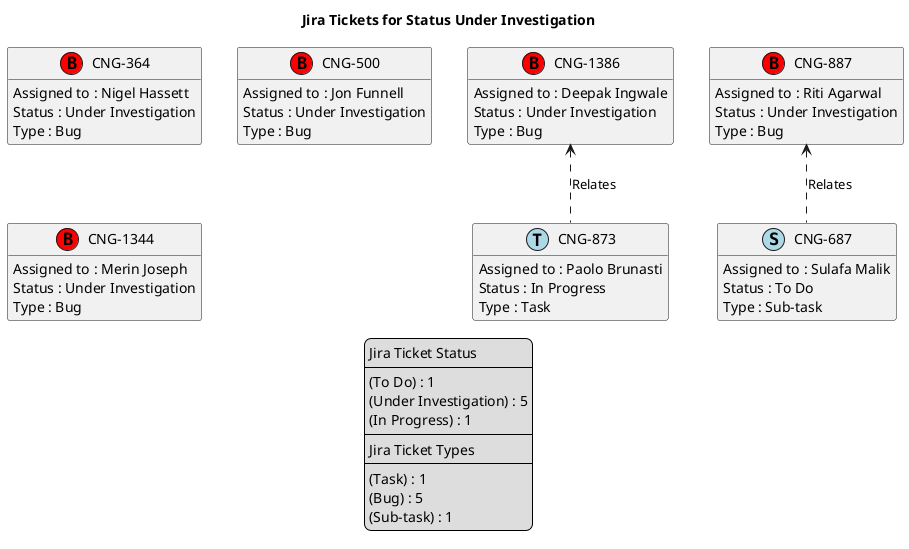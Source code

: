 @startuml
'https://plantuml.com/class-diagram

' GENERATE CLASS DIAGRAM ===========
' Generated at    : Thu Apr 18 11:01:10 CEST 2024

title Jira Tickets for Status Under Investigation
hide empty members

legend
Jira Ticket Status
----
(To Do) : 1
(Under Investigation) : 5
(In Progress) : 1
----
Jira Ticket Types
----
(Task) : 1
(Bug) : 5
(Sub-task) : 1
end legend


' Tickets =======
class "CNG-364" << (B,red) >> {
  Assigned to : Nigel Hassett
  Status : Under Investigation
  Type : Bug
}

class "CNG-873" << (T,lightblue) >> {
  Assigned to : Paolo Brunasti
  Status : In Progress
  Type : Task
}

class "CNG-687" << (S,lightblue) >> {
  Assigned to : Sulafa Malik
  Status : To Do
  Type : Sub-task
}

class "CNG-500" << (B,red) >> {
  Assigned to : Jon Funnell
  Status : Under Investigation
  Type : Bug
}

class "CNG-1344" << (B,red) >> {
  Assigned to : Merin Joseph
  Status : Under Investigation
  Type : Bug
}

class "CNG-887" << (B,red) >> {
  Assigned to : Riti Agarwal
  Status : Under Investigation
  Type : Bug
}

class "CNG-1386" << (B,red) >> {
  Assigned to : Deepak Ingwale
  Status : Under Investigation
  Type : Bug
}



' Links =======
"CNG-887" <.. "CNG-687" : Relates
"CNG-1386" <.. "CNG-873" : Relates


@enduml
